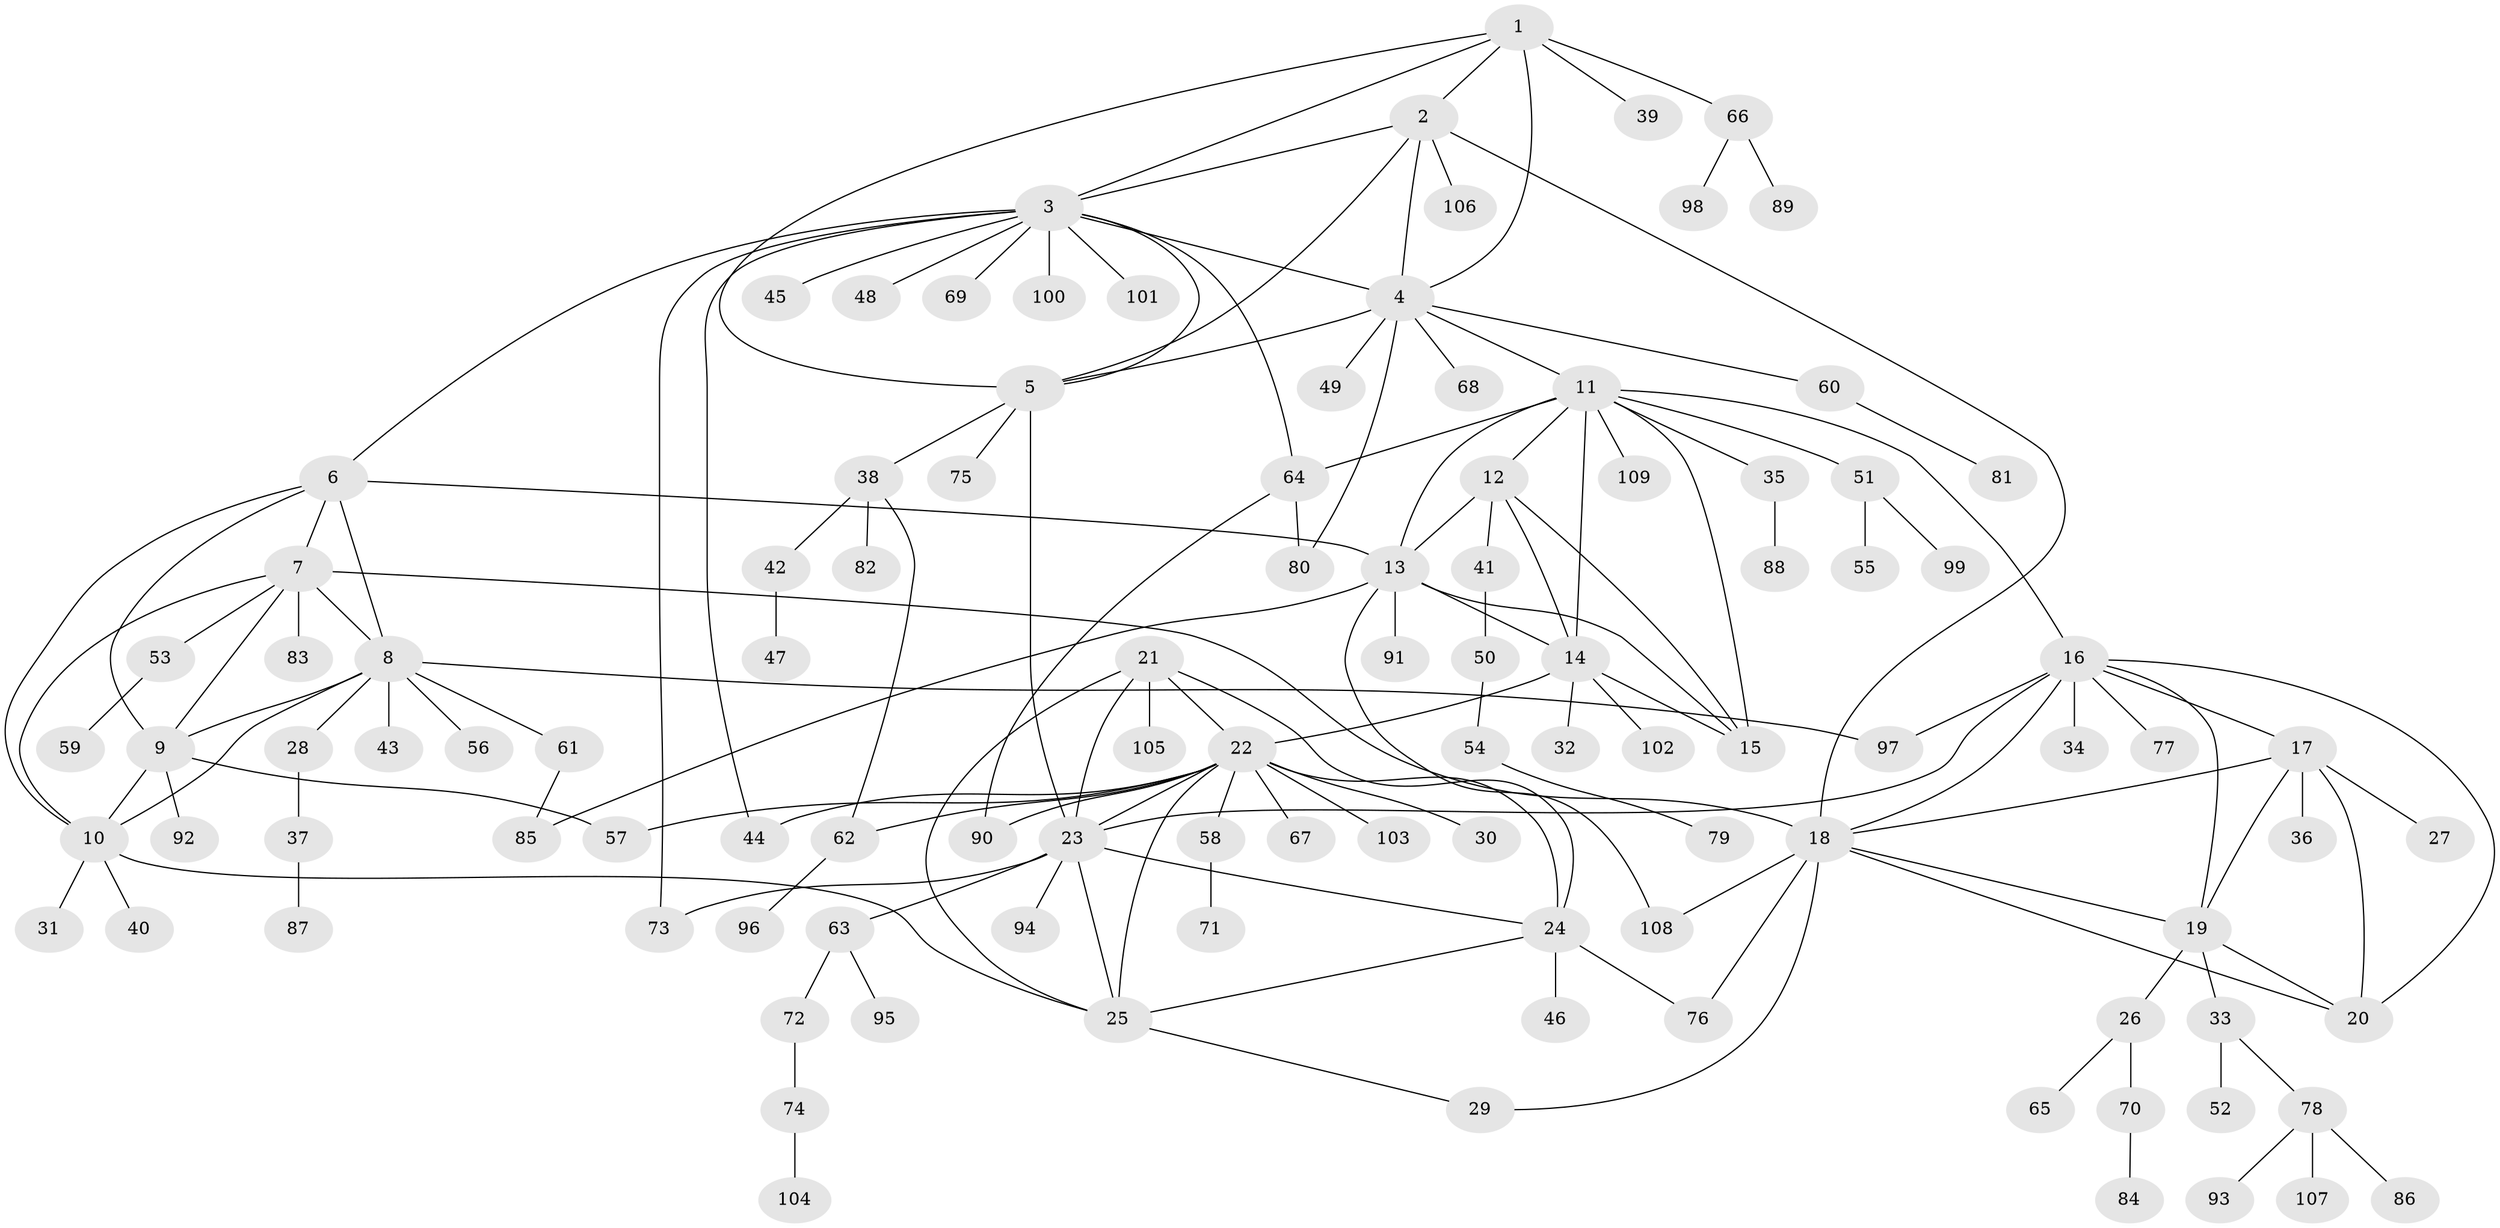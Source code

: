 // Generated by graph-tools (version 1.1) at 2025/50/03/09/25 03:50:32]
// undirected, 109 vertices, 156 edges
graph export_dot {
graph [start="1"]
  node [color=gray90,style=filled];
  1;
  2;
  3;
  4;
  5;
  6;
  7;
  8;
  9;
  10;
  11;
  12;
  13;
  14;
  15;
  16;
  17;
  18;
  19;
  20;
  21;
  22;
  23;
  24;
  25;
  26;
  27;
  28;
  29;
  30;
  31;
  32;
  33;
  34;
  35;
  36;
  37;
  38;
  39;
  40;
  41;
  42;
  43;
  44;
  45;
  46;
  47;
  48;
  49;
  50;
  51;
  52;
  53;
  54;
  55;
  56;
  57;
  58;
  59;
  60;
  61;
  62;
  63;
  64;
  65;
  66;
  67;
  68;
  69;
  70;
  71;
  72;
  73;
  74;
  75;
  76;
  77;
  78;
  79;
  80;
  81;
  82;
  83;
  84;
  85;
  86;
  87;
  88;
  89;
  90;
  91;
  92;
  93;
  94;
  95;
  96;
  97;
  98;
  99;
  100;
  101;
  102;
  103;
  104;
  105;
  106;
  107;
  108;
  109;
  1 -- 2;
  1 -- 3;
  1 -- 4;
  1 -- 5;
  1 -- 39;
  1 -- 66;
  2 -- 3;
  2 -- 4;
  2 -- 5;
  2 -- 18;
  2 -- 106;
  3 -- 4;
  3 -- 5;
  3 -- 6;
  3 -- 44;
  3 -- 45;
  3 -- 48;
  3 -- 64;
  3 -- 69;
  3 -- 73;
  3 -- 100;
  3 -- 101;
  4 -- 5;
  4 -- 11;
  4 -- 49;
  4 -- 60;
  4 -- 68;
  4 -- 80;
  5 -- 23;
  5 -- 38;
  5 -- 75;
  6 -- 7;
  6 -- 8;
  6 -- 9;
  6 -- 10;
  6 -- 13;
  7 -- 8;
  7 -- 9;
  7 -- 10;
  7 -- 18;
  7 -- 53;
  7 -- 83;
  8 -- 9;
  8 -- 10;
  8 -- 28;
  8 -- 43;
  8 -- 56;
  8 -- 61;
  8 -- 97;
  9 -- 10;
  9 -- 57;
  9 -- 92;
  10 -- 25;
  10 -- 31;
  10 -- 40;
  11 -- 12;
  11 -- 13;
  11 -- 14;
  11 -- 15;
  11 -- 16;
  11 -- 35;
  11 -- 51;
  11 -- 64;
  11 -- 109;
  12 -- 13;
  12 -- 14;
  12 -- 15;
  12 -- 41;
  13 -- 14;
  13 -- 15;
  13 -- 85;
  13 -- 91;
  13 -- 108;
  14 -- 15;
  14 -- 22;
  14 -- 32;
  14 -- 102;
  16 -- 17;
  16 -- 18;
  16 -- 19;
  16 -- 20;
  16 -- 23;
  16 -- 34;
  16 -- 77;
  16 -- 97;
  17 -- 18;
  17 -- 19;
  17 -- 20;
  17 -- 27;
  17 -- 36;
  18 -- 19;
  18 -- 20;
  18 -- 29;
  18 -- 76;
  18 -- 108;
  19 -- 20;
  19 -- 26;
  19 -- 33;
  21 -- 22;
  21 -- 23;
  21 -- 24;
  21 -- 25;
  21 -- 105;
  22 -- 23;
  22 -- 24;
  22 -- 25;
  22 -- 30;
  22 -- 44;
  22 -- 57;
  22 -- 58;
  22 -- 62;
  22 -- 67;
  22 -- 90;
  22 -- 103;
  23 -- 24;
  23 -- 25;
  23 -- 63;
  23 -- 73;
  23 -- 94;
  24 -- 25;
  24 -- 46;
  24 -- 76;
  25 -- 29;
  26 -- 65;
  26 -- 70;
  28 -- 37;
  33 -- 52;
  33 -- 78;
  35 -- 88;
  37 -- 87;
  38 -- 42;
  38 -- 62;
  38 -- 82;
  41 -- 50;
  42 -- 47;
  50 -- 54;
  51 -- 55;
  51 -- 99;
  53 -- 59;
  54 -- 79;
  58 -- 71;
  60 -- 81;
  61 -- 85;
  62 -- 96;
  63 -- 72;
  63 -- 95;
  64 -- 80;
  64 -- 90;
  66 -- 89;
  66 -- 98;
  70 -- 84;
  72 -- 74;
  74 -- 104;
  78 -- 86;
  78 -- 93;
  78 -- 107;
}
